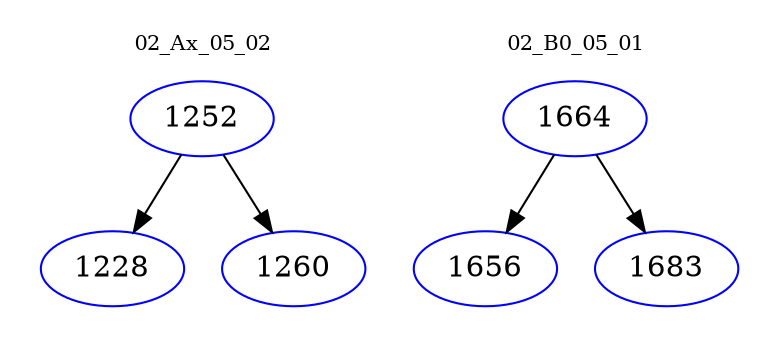 digraph{
subgraph cluster_0 {
color = white
label = "02_Ax_05_02";
fontsize=10;
T0_1252 [label="1252", color="blue"]
T0_1252 -> T0_1228 [color="black"]
T0_1228 [label="1228", color="blue"]
T0_1252 -> T0_1260 [color="black"]
T0_1260 [label="1260", color="blue"]
}
subgraph cluster_1 {
color = white
label = "02_B0_05_01";
fontsize=10;
T1_1664 [label="1664", color="blue"]
T1_1664 -> T1_1656 [color="black"]
T1_1656 [label="1656", color="blue"]
T1_1664 -> T1_1683 [color="black"]
T1_1683 [label="1683", color="blue"]
}
}
